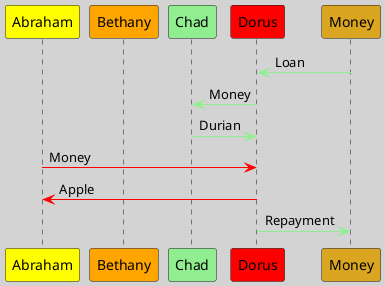@startuml credit-D
skinparam BackgroundColor #lightgrey
participant "Abraham" as A #yellow
participant "Bethany" as B #orange
participant "Chad" as C #lightgreen
participant "Dorus" as D #red
participant "Money" as M #goldenrod
M -[#lightgreen]> D: Loan
D -[#lightgreen]> C: Money
C -[#lightgreen]> D: Durian
A -[#red]> D: Money
D -[#red]> A: Apple
D -[#lightgreen]> M: Repayment
@enduml
